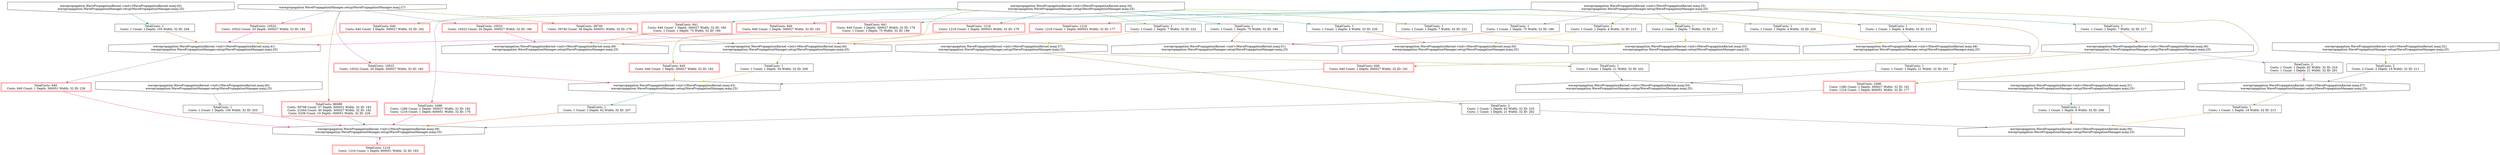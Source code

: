 digraph fifoReportGraph {
	NodeWavePropagationKernel48WavePropagationManager25WavePropagationManagerMAX5C19WavePropagationManagerMAX5C23 [shape=house, label="wavepropagation.WavePropagationKernel.<init>(WavePropagationKernel.maxj:48)\nwavepropagation.WavePropagationManager.setup(WavePropagationManager.maxj:25)\n"];
	NodeWavePropagationKernel36WavePropagationManager25WavePropagationManagerMAX5C19WavePropagationManagerMAX5C23 [shape=hexagon, orientation=90, label="wavepropagation.WavePropagationKernel.<init>(WavePropagationKernel.maxj:36)\nwavepropagation.WavePropagationManager.setup(WavePropagationManager.maxj:25)\n"];
	NodeWavePropagationKernel41WavePropagationManager25WavePropagationManagerMAX5C19WavePropagationManagerMAX5C23 [shape=hexagon, orientation=90, label="wavepropagation.WavePropagationKernel.<init>(WavePropagationKernel.maxj:41)\nwavepropagation.WavePropagationManager.setup(WavePropagationManager.maxj:25)\n"];
	NodeWavePropagationKernel34WavePropagationManager25WavePropagationManagerMAX5C19WavePropagationManagerMAX5C23 [shape=invhouse, label="wavepropagation.WavePropagationKernel.<init>(WavePropagationKernel.maxj:34)\nwavepropagation.WavePropagationManager.setup(WavePropagationManager.maxj:25)\n"];
	NodeWavePropagationKernel31WavePropagationManager25WavePropagationManagerMAX5C19WavePropagationManagerMAX5C23 [shape=invhouse, label="wavepropagation.WavePropagationKernel.<init>(WavePropagationKernel.maxj:31)\nwavepropagation.WavePropagationManager.setup(WavePropagationManager.maxj:25)\n"];
	NodeWavePropagationManager27WavePropagationManagerMAX5C19WavePropagationManagerMAX5C23 [shape=invhouse, label="wavepropagation.WavePropagationManager.setup(WavePropagationManager.maxj:27)\n"];
	NodeWavePropagationKernel57WavePropagationManager25WavePropagationManagerMAX5C19WavePropagationManagerMAX5C23 [shape=hexagon, orientation=90, label="wavepropagation.WavePropagationKernel.<init>(WavePropagationKernel.maxj:57)\nwavepropagation.WavePropagationManager.setup(WavePropagationManager.maxj:25)\n"];
	NodeWavePropagationKernel43WavePropagationManager25WavePropagationManagerMAX5C19WavePropagationManagerMAX5C23 [shape=hexagon, orientation=90, label="wavepropagation.WavePropagationKernel.<init>(WavePropagationKernel.maxj:43)\nwavepropagation.WavePropagationManager.setup(WavePropagationManager.maxj:25)\n"];
	NodeWavePropagationKernel51WavePropagationManager25WavePropagationManagerMAX5C19WavePropagationManagerMAX5C23 [shape=house, label="wavepropagation.WavePropagationKernel.<init>(WavePropagationKernel.maxj:51)\nwavepropagation.WavePropagationManager.setup(WavePropagationManager.maxj:25)\n"];
	NodeWavePropagationKernel53WavePropagationManager25WavePropagationManagerMAX5C19WavePropagationManagerMAX5C23 [shape=house, label="wavepropagation.WavePropagationKernel.<init>(WavePropagationKernel.maxj:53)\nwavepropagation.WavePropagationManager.setup(WavePropagationManager.maxj:25)\n"];
	NodeWavePropagationKernel42WavePropagationManager25WavePropagationManagerMAX5C19WavePropagationManagerMAX5C23 [shape=invhouse, label="wavepropagation.WavePropagationKernel.<init>(WavePropagationKernel.maxj:42)\nwavepropagation.WavePropagationManager.setup(WavePropagationManager.maxj:25)\n"];
	NodeWavePropagationKernel49WavePropagationManager25WavePropagationManagerMAX5C19WavePropagationManagerMAX5C23 [shape=house, label="wavepropagation.WavePropagationKernel.<init>(WavePropagationKernel.maxj:49)\nwavepropagation.WavePropagationManager.setup(WavePropagationManager.maxj:25)\n"];
	NodeWavePropagationKernel35WavePropagationManager25WavePropagationManagerMAX5C19WavePropagationManagerMAX5C23 [shape=invhouse, label="wavepropagation.WavePropagationKernel.<init>(WavePropagationKernel.maxj:35)\nwavepropagation.WavePropagationManager.setup(WavePropagationManager.maxj:25)\n"];
	NodeWavePropagationKernel37WavePropagationManager25WavePropagationManagerMAX5C19WavePropagationManagerMAX5C23 [shape=hexagon, orientation=90, label="wavepropagation.WavePropagationKernel.<init>(WavePropagationKernel.maxj:37)\nwavepropagation.WavePropagationManager.setup(WavePropagationManager.maxj:25)\n"];
	NodeWavePropagationKernel39WavePropagationManager25WavePropagationManagerMAX5C19WavePropagationManagerMAX5C23 [shape=hexagon, orientation=90, label="wavepropagation.WavePropagationKernel.<init>(WavePropagationKernel.maxj:39)\nwavepropagation.WavePropagationManager.setup(WavePropagationManager.maxj:25)\n"];
	NodeWavePropagationKernel50WavePropagationManager25WavePropagationManagerMAX5C19WavePropagationManagerMAX5C23 [shape=house, label="wavepropagation.WavePropagationKernel.<init>(WavePropagationKernel.maxj:50)\nwavepropagation.WavePropagationManager.setup(WavePropagationManager.maxj:25)\n"];
	NodeWavePropagationKernel32WavePropagationManager25WavePropagationManagerMAX5C19WavePropagationManagerMAX5C23 [shape=invhouse, label="wavepropagation.WavePropagationKernel.<init>(WavePropagationKernel.maxj:32)\nwavepropagation.WavePropagationManager.setup(WavePropagationManager.maxj:25)\n"];
	NodeWavePropagationKernel44WavePropagationManager25WavePropagationManagerMAX5C19WavePropagationManagerMAX5C23 [shape=hexagon, orientation=90, label="wavepropagation.WavePropagationKernel.<init>(WavePropagationKernel.maxj:44)\nwavepropagation.WavePropagationManager.setup(WavePropagationManager.maxj:25)\n"];
	NodeWavePropagationKernel40WavePropagationManager25WavePropagationManagerMAX5C19WavePropagationManagerMAX5C23 [shape=invhouse, label="wavepropagation.WavePropagationKernel.<init>(WavePropagationKernel.maxj:40)\nwavepropagation.WavePropagationManager.setup(WavePropagationManager.maxj:25)\n"];
	NodeWavePropagationKernel56WavePropagationManager25WavePropagationManagerMAX5C19WavePropagationManagerMAX5C23 [shape=house, label="wavepropagation.WavePropagationKernel.<init>(WavePropagationKernel.maxj:56)\nwavepropagation.WavePropagationManager.setup(WavePropagationManager.maxj:25)\n"];
	NodeWavePropagationKernel54WavePropagationManager25WavePropagationManagerMAX5C19WavePropagationManagerMAX5C23 [shape=house, label="wavepropagation.WavePropagationKernel.<init>(WavePropagationKernel.maxj:54)\nwavepropagation.WavePropagationManager.setup(WavePropagationManager.maxj:25)\n"];
	NodeWavePropagationKernel34WavePropagationManager25WavePropagationManagerMAX5C19WavePropagationManagerMAX5C23NodeWavePropagationKernel44WavePropagationManager25WavePropagationManagerMAX5C19WavePropagationManagerMAX5C23FIFO [shape=box, color=red, peripheries=2, label="TotalCosts: 1216 \n    Costs: 1216 Count: 1 Depth: 600051 Width: 32 ID: 179    \n"];
	NodeWavePropagationKernel35WavePropagationManager25WavePropagationManagerMAX5C19WavePropagationManagerMAX5C23NodeWavePropagationKernel51WavePropagationManager25WavePropagationManagerMAX5C19WavePropagationManagerMAX5C23FIFO [shape=box, label="TotalCosts: 1 \n    Costs: 1 Count: 1 Depth: 75 Width: 32 ID: 189    \n"];
	NodeWavePropagationKernel34WavePropagationManager25WavePropagationManagerMAX5C19WavePropagationManagerMAX5C23NodeWavePropagationKernel37WavePropagationManager25WavePropagationManagerMAX5C19WavePropagationManagerMAX5C23FIFO [shape=box, label="TotalCosts: 1 \n    Costs: 1 Count: 1 Depth: 7 Width: 32 ID: 222    \n"];
	NodeWavePropagationKernel32WavePropagationManager25WavePropagationManagerMAX5C19WavePropagationManagerMAX5C23NodeWavePropagationKernel57WavePropagationManager25WavePropagationManagerMAX5C19WavePropagationManagerMAX5C23FIFO [shape=box, label="TotalCosts: 2 \n    Costs: 2 Count: 2 Depth: 19 Width: 32 ID: 211    \n"];
	NodeWavePropagationKernel43WavePropagationManager25WavePropagationManagerMAX5C19WavePropagationManagerMAX5C23NodeWavePropagationKernel39WavePropagationManager25WavePropagationManagerMAX5C19WavePropagationManagerMAX5C23FIFO [shape=box, label="TotalCosts: 1 \n    Costs: 1 Count: 1 Depth: 62 Width: 32 ID: 207    \n"];
	NodeWavePropagationKernel39WavePropagationManager25WavePropagationManagerMAX5C19WavePropagationManagerMAX5C23NodeWavePropagationKernel39WavePropagationManager25WavePropagationManagerMAX5C19WavePropagationManagerMAX5C23FIFO [shape=box, color=red, peripheries=2, label="TotalCosts: 1216 \n    Costs: 1216 Count: 1 Depth: 600051 Width: 32 ID: 183    \n"];
	NodeWavePropagationKernel34WavePropagationManager25WavePropagationManagerMAX5C19WavePropagationManagerMAX5C23NodeWavePropagationKernel41WavePropagationManager25WavePropagationManagerMAX5C19WavePropagationManagerMAX5C23FIFO [shape=box, color=red, peripheries=2, label="TotalCosts: 640 \n    Costs: 640 Count: 1 Depth: 300027 Width: 32 ID: 182    \n"];
	NodeWavePropagationManager27WavePropagationManagerMAX5C19WavePropagationManagerMAX5C23NodeWavePropagationKernel44WavePropagationManager25WavePropagationManagerMAX5C19WavePropagationManagerMAX5C23FIFO [shape=box, color=red, peripheries=2, label="TotalCosts: 39740 \n    Costs: 39740 Count: 38 Depth: 600051 Width: 32 ID: 179    \n"];
	NodeWavePropagationKernel34WavePropagationManager25WavePropagationManagerMAX5C19WavePropagationManagerMAX5C23NodeWavePropagationKernel51WavePropagationManager25WavePropagationManagerMAX5C19WavePropagationManagerMAX5C23FIFO [shape=box, label="TotalCosts: 1 \n    Costs: 1 Count: 1 Depth: 75 Width: 32 ID: 190    \n"];
	NodeWavePropagationKernel35WavePropagationManager25WavePropagationManagerMAX5C19WavePropagationManagerMAX5C23NodeWavePropagationKernel41WavePropagationManager25WavePropagationManagerMAX5C19WavePropagationManagerMAX5C23FIFO [shape=box, color=red, peripheries=2, label="TotalCosts: 640 \n    Costs: 640 Count: 1 Depth: 300027 Width: 32 ID: 181    \n"];
	NodeWavePropagationKernel44WavePropagationManager25WavePropagationManagerMAX5C19WavePropagationManagerMAX5C23NodeWavePropagationKernel43WavePropagationManager25WavePropagationManagerMAX5C19WavePropagationManagerMAX5C23FIFO [shape=box, label="TotalCosts: 1 \n    Costs: 1 Count: 1 Depth: 54 Width: 32 ID: 206    \n"];
	NodeWavePropagationKernel37WavePropagationManager25WavePropagationManagerMAX5C19WavePropagationManagerMAX5C23NodeWavePropagationKernel56WavePropagationManager25WavePropagationManagerMAX5C19WavePropagationManagerMAX5C23FIFO [shape=box, label="TotalCosts: 2 \n    Costs: 1 Count: 1 Depth: 62 Width: 32 ID: 225    \n    Costs: 1 Count: 1 Depth: 21 Width: 32 ID: 202    \n"];
	NodeWavePropagationKernel31WavePropagationManager25WavePropagationManagerMAX5C19WavePropagationManagerMAX5C23NodeWavePropagationKernel56WavePropagationManager25WavePropagationManagerMAX5C19WavePropagationManagerMAX5C23FIFO [shape=box, label="TotalCosts: 1 \n    Costs: 1 Count: 1 Depth: 8 Width: 32 ID: 208    \n"];
	NodeWavePropagationManager27WavePropagationManagerMAX5C19WavePropagationManagerMAX5C23NodeWavePropagationKernel41WavePropagationManager25WavePropagationManagerMAX5C19WavePropagationManagerMAX5C23FIFO [shape=box, color=red, peripheries=2, label="TotalCosts: 10522 \n    Costs: 10522 Count: 20 Depth: 300027 Width: 32 ID: 182    \n"];
	NodeWavePropagationKernel57WavePropagationManager25WavePropagationManagerMAX5C19WavePropagationManagerMAX5C23NodeWavePropagationKernel56WavePropagationManager25WavePropagationManagerMAX5C19WavePropagationManagerMAX5C23FIFO [shape=box, label="TotalCosts: 1 \n    Costs: 1 Count: 1 Depth: 19 Width: 32 ID: 213    \n"];
	NodeWavePropagationManager27WavePropagationManagerMAX5C19WavePropagationManagerMAX5C23NodeWavePropagationKernel39WavePropagationManager25WavePropagationManagerMAX5C19WavePropagationManagerMAX5C23FIFO [shape=box, color=red, peripheries=2, label="TotalCosts: 86088 \n    Costs: 59708 Count: 57 Depth: 600051 Width: 32 ID: 183    \n    Costs: 21044 Count: 40 Depth: 300027 Width: 32 ID: 182    \n    Costs: 5336 Count: 10 Depth: 300051 Width: 32 ID: 226    \n"];
	NodeWavePropagationKernel35WavePropagationManager25WavePropagationManagerMAX5C19WavePropagationManagerMAX5C23NodeWavePropagationKernel36WavePropagationManager25WavePropagationManagerMAX5C19WavePropagationManagerMAX5C23FIFO [shape=box, label="TotalCosts: 1 \n    Costs: 1 Count: 1 Depth: 7 Width: 32 ID: 217    \n"];
	NodeWavePropagationManager27WavePropagationManagerMAX5C19WavePropagationManagerMAX5C23NodeWavePropagationKernel49WavePropagationManager25WavePropagationManagerMAX5C19WavePropagationManagerMAX5C23FIFO [shape=box, color=red, peripheries=2, label="TotalCosts: 10522 \n    Costs: 10522 Count: 20 Depth: 300027 Width: 32 ID: 180    \n"];
	NodeWavePropagationKernel35WavePropagationManager25WavePropagationManagerMAX5C19WavePropagationManagerMAX5C23NodeWavePropagationKernel53WavePropagationManager25WavePropagationManagerMAX5C19WavePropagationManagerMAX5C23FIFO [shape=box, label="TotalCosts: 1 \n    Costs: 1 Count: 1 Depth: 7 Width: 32 ID: 217    \n"];
	NodeWavePropagationKernel35WavePropagationManager25WavePropagationManagerMAX5C19WavePropagationManagerMAX5C23NodeWavePropagationKernel39WavePropagationManager25WavePropagationManagerMAX5C19WavePropagationManagerMAX5C23FIFO [shape=box, color=red, peripheries=2, label="TotalCosts: 2496 \n    Costs: 1280 Count: 2 Depth: 300027 Width: 32 ID: 181    \n    Costs: 1216 Count: 1 Depth: 600051 Width: 32 ID: 177    \n"];
	NodeWavePropagationKernel34WavePropagationManager25WavePropagationManagerMAX5C19WavePropagationManagerMAX5C23NodeWavePropagationKernel49WavePropagationManager25WavePropagationManagerMAX5C19WavePropagationManagerMAX5C23FIFO [shape=box, color=red, peripheries=2, label="TotalCosts: 641 \n    Costs: 640 Count: 1 Depth: 300027 Width: 32 ID: 180    \n    Costs: 1 Count: 1 Depth: 75 Width: 32 ID: 190    \n"];
	NodeWavePropagationKernel34WavePropagationManager25WavePropagationManagerMAX5C19WavePropagationManagerMAX5C23NodeWavePropagationKernel39WavePropagationManager25WavePropagationManagerMAX5C19WavePropagationManagerMAX5C23FIFO [shape=box, color=red, peripheries=2, label="TotalCosts: 2496 \n    Costs: 1280 Count: 2 Depth: 300027 Width: 32 ID: 182    \n    Costs: 1216 Count: 1 Depth: 600051 Width: 32 ID: 179    \n"];
	NodeWavePropagationKernel34WavePropagationManager25WavePropagationManagerMAX5C19WavePropagationManagerMAX5C23NodeWavePropagationKernel53WavePropagationManager25WavePropagationManagerMAX5C19WavePropagationManagerMAX5C23FIFO [shape=box, label="TotalCosts: 1 \n    Costs: 1 Count: 1 Depth: 7 Width: 32 ID: 222    \n"];
	NodeWavePropagationKernel35WavePropagationManager25WavePropagationManagerMAX5C19WavePropagationManagerMAX5C23NodeWavePropagationKernel43WavePropagationManager25WavePropagationManagerMAX5C19WavePropagationManagerMAX5C23FIFO [shape=box, color=red, peripheries=2, label="TotalCosts: 640 \n    Costs: 640 Count: 1 Depth: 300027 Width: 32 ID: 181    \n"];
	NodeWavePropagationKernel35WavePropagationManager25WavePropagationManagerMAX5C19WavePropagationManagerMAX5C23NodeWavePropagationKernel49WavePropagationManager25WavePropagationManagerMAX5C19WavePropagationManagerMAX5C23FIFO [shape=box, color=red, peripheries=2, label="TotalCosts: 641 \n    Costs: 640 Count: 1 Depth: 300027 Width: 32 ID: 178    \n    Costs: 1 Count: 1 Depth: 75 Width: 32 ID: 189    \n"];
	NodeWavePropagationKernel36WavePropagationManager25WavePropagationManagerMAX5C19WavePropagationManagerMAX5C23NodeWavePropagationKernel57WavePropagationManager25WavePropagationManagerMAX5C19WavePropagationManagerMAX5C23FIFO [shape=box, label="TotalCosts: 2 \n    Costs: 1 Count: 1 Depth: 82 Width: 32 ID: 224    \n    Costs: 1 Count: 1 Depth: 21 Width: 32 ID: 201    \n"];
	NodeWavePropagationKernel34WavePropagationManager25WavePropagationManagerMAX5C19WavePropagationManagerMAX5C23NodeWavePropagationKernel43WavePropagationManager25WavePropagationManagerMAX5C19WavePropagationManagerMAX5C23FIFO [shape=box, color=red, peripheries=2, label="TotalCosts: 640 \n    Costs: 640 Count: 1 Depth: 300027 Width: 32 ID: 182    \n"];
	NodeWavePropagationKernel36WavePropagationManager25WavePropagationManagerMAX5C19WavePropagationManagerMAX5C23NodeWavePropagationKernel54WavePropagationManager25WavePropagationManagerMAX5C19WavePropagationManagerMAX5C23FIFO [shape=box, label="TotalCosts: 1 \n    Costs: 1 Count: 1 Depth: 21 Width: 32 ID: 201    \n"];
	NodeWavePropagationKernel34WavePropagationManager25WavePropagationManagerMAX5C19WavePropagationManagerMAX5C23NodeWavePropagationKernel50WavePropagationManager25WavePropagationManagerMAX5C19WavePropagationManagerMAX5C23FIFO [shape=box, label="TotalCosts: 1 \n    Costs: 1 Count: 1 Depth: 4 Width: 32 ID: 220    \n"];
	NodeWavePropagationManager27WavePropagationManagerMAX5C19WavePropagationManagerMAX5C23NodeWavePropagationKernel43WavePropagationManager25WavePropagationManagerMAX5C19WavePropagationManagerMAX5C23FIFO [shape=box, color=red, peripheries=2, label="TotalCosts: 10522 \n    Costs: 10522 Count: 20 Depth: 300027 Width: 32 ID: 182    \n"];
	NodeWavePropagationKernel35WavePropagationManager25WavePropagationManagerMAX5C19WavePropagationManagerMAX5C23NodeWavePropagationKernel50WavePropagationManager25WavePropagationManagerMAX5C19WavePropagationManagerMAX5C23FIFO [shape=box, label="TotalCosts: 1 \n    Costs: 1 Count: 1 Depth: 4 Width: 32 ID: 215    \n"];
	NodeWavePropagationKernel37WavePropagationManager25WavePropagationManagerMAX5C19WavePropagationManagerMAX5C23NodeWavePropagationKernel54WavePropagationManager25WavePropagationManagerMAX5C19WavePropagationManagerMAX5C23FIFO [shape=box, label="TotalCosts: 1 \n    Costs: 1 Count: 1 Depth: 21 Width: 32 ID: 202    \n"];
	NodeWavePropagationKernel42WavePropagationManager25WavePropagationManagerMAX5C19WavePropagationManagerMAX5C23NodeWavePropagationKernel41WavePropagationManager25WavePropagationManagerMAX5C19WavePropagationManagerMAX5C23FIFO [shape=box, label="TotalCosts: 1 \n    Costs: 1 Count: 1 Depth: 105 Width: 32 ID: 204    \n"];
	NodeWavePropagationKernel40WavePropagationManager25WavePropagationManagerMAX5C19WavePropagationManagerMAX5C23NodeWavePropagationKernel39WavePropagationManager25WavePropagationManagerMAX5C19WavePropagationManagerMAX5C23FIFO [shape=box, label="TotalCosts: 1 \n    Costs: 1 Count: 1 Depth: 156 Width: 32 ID: 203    \n"];
	NodeWavePropagationKernel34WavePropagationManager25WavePropagationManagerMAX5C19WavePropagationManagerMAX5C23NodeWavePropagationKernel48WavePropagationManager25WavePropagationManagerMAX5C19WavePropagationManagerMAX5C23FIFO [shape=box, label="TotalCosts: 1 \n    Costs: 1 Count: 1 Depth: 4 Width: 32 ID: 220    \n"];
	NodeWavePropagationKernel35WavePropagationManager25WavePropagationManagerMAX5C19WavePropagationManagerMAX5C23NodeWavePropagationKernel48WavePropagationManager25WavePropagationManagerMAX5C19WavePropagationManagerMAX5C23FIFO [shape=box, label="TotalCosts: 1 \n    Costs: 1 Count: 1 Depth: 4 Width: 32 ID: 215    \n"];
	NodeWavePropagationKernel35WavePropagationManager25WavePropagationManagerMAX5C19WavePropagationManagerMAX5C23NodeWavePropagationKernel44WavePropagationManager25WavePropagationManagerMAX5C19WavePropagationManagerMAX5C23FIFO [shape=box, color=red, peripheries=2, label="TotalCosts: 1216 \n    Costs: 1216 Count: 1 Depth: 600051 Width: 32 ID: 177    \n"];
	NodeWavePropagationKernel41WavePropagationManager25WavePropagationManagerMAX5C19WavePropagationManagerMAX5C23NodeWavePropagationKernel39WavePropagationManager25WavePropagationManagerMAX5C19WavePropagationManagerMAX5C23FIFO [shape=box, color=red, peripheries=2, label="TotalCosts: 640 \n    Costs: 640 Count: 1 Depth: 300051 Width: 32 ID: 226    \n"];
	NodeWavePropagationKernel34WavePropagationManager25WavePropagationManagerMAX5C19WavePropagationManagerMAX5C23 -> NodeWavePropagationKernel34WavePropagationManager25WavePropagationManagerMAX5C19WavePropagationManagerMAX5C23NodeWavePropagationKernel44WavePropagationManager25WavePropagationManagerMAX5C19WavePropagationManagerMAX5C23FIFO[color="/dark28/1"]
	NodeWavePropagationKernel34WavePropagationManager25WavePropagationManagerMAX5C19WavePropagationManagerMAX5C23NodeWavePropagationKernel44WavePropagationManager25WavePropagationManagerMAX5C19WavePropagationManagerMAX5C23FIFO -> NodeWavePropagationKernel44WavePropagationManager25WavePropagationManagerMAX5C19WavePropagationManagerMAX5C23[color="/dark28/2"]
	NodeWavePropagationKernel35WavePropagationManager25WavePropagationManagerMAX5C19WavePropagationManagerMAX5C23 -> NodeWavePropagationKernel35WavePropagationManager25WavePropagationManagerMAX5C19WavePropagationManagerMAX5C23NodeWavePropagationKernel51WavePropagationManager25WavePropagationManagerMAX5C19WavePropagationManagerMAX5C23FIFO[color="/dark28/3"]
	NodeWavePropagationKernel35WavePropagationManager25WavePropagationManagerMAX5C19WavePropagationManagerMAX5C23NodeWavePropagationKernel51WavePropagationManager25WavePropagationManagerMAX5C19WavePropagationManagerMAX5C23FIFO -> NodeWavePropagationKernel51WavePropagationManager25WavePropagationManagerMAX5C19WavePropagationManagerMAX5C23[color="/dark28/4"]
	NodeWavePropagationKernel34WavePropagationManager25WavePropagationManagerMAX5C19WavePropagationManagerMAX5C23 -> NodeWavePropagationKernel34WavePropagationManager25WavePropagationManagerMAX5C19WavePropagationManagerMAX5C23NodeWavePropagationKernel37WavePropagationManager25WavePropagationManagerMAX5C19WavePropagationManagerMAX5C23FIFO[color="/dark28/5"]
	NodeWavePropagationKernel34WavePropagationManager25WavePropagationManagerMAX5C19WavePropagationManagerMAX5C23NodeWavePropagationKernel37WavePropagationManager25WavePropagationManagerMAX5C19WavePropagationManagerMAX5C23FIFO -> NodeWavePropagationKernel37WavePropagationManager25WavePropagationManagerMAX5C19WavePropagationManagerMAX5C23[color="/dark28/6"]
	NodeWavePropagationKernel32WavePropagationManager25WavePropagationManagerMAX5C19WavePropagationManagerMAX5C23 -> NodeWavePropagationKernel32WavePropagationManager25WavePropagationManagerMAX5C19WavePropagationManagerMAX5C23NodeWavePropagationKernel57WavePropagationManager25WavePropagationManagerMAX5C19WavePropagationManagerMAX5C23FIFO[color="/dark28/7"]
	NodeWavePropagationKernel32WavePropagationManager25WavePropagationManagerMAX5C19WavePropagationManagerMAX5C23NodeWavePropagationKernel57WavePropagationManager25WavePropagationManagerMAX5C19WavePropagationManagerMAX5C23FIFO -> NodeWavePropagationKernel57WavePropagationManager25WavePropagationManagerMAX5C19WavePropagationManagerMAX5C23[color="/dark28/8"]
	NodeWavePropagationKernel43WavePropagationManager25WavePropagationManagerMAX5C19WavePropagationManagerMAX5C23 -> NodeWavePropagationKernel43WavePropagationManager25WavePropagationManagerMAX5C19WavePropagationManagerMAX5C23NodeWavePropagationKernel39WavePropagationManager25WavePropagationManagerMAX5C19WavePropagationManagerMAX5C23FIFO[color="/dark28/1"]
	NodeWavePropagationKernel43WavePropagationManager25WavePropagationManagerMAX5C19WavePropagationManagerMAX5C23NodeWavePropagationKernel39WavePropagationManager25WavePropagationManagerMAX5C19WavePropagationManagerMAX5C23FIFO -> NodeWavePropagationKernel39WavePropagationManager25WavePropagationManagerMAX5C19WavePropagationManagerMAX5C23[color="/dark28/2"]
	NodeWavePropagationKernel39WavePropagationManager25WavePropagationManagerMAX5C19WavePropagationManagerMAX5C23 -> NodeWavePropagationKernel39WavePropagationManager25WavePropagationManagerMAX5C19WavePropagationManagerMAX5C23NodeWavePropagationKernel39WavePropagationManager25WavePropagationManagerMAX5C19WavePropagationManagerMAX5C23FIFO[color="/dark28/3"]
	NodeWavePropagationKernel39WavePropagationManager25WavePropagationManagerMAX5C19WavePropagationManagerMAX5C23NodeWavePropagationKernel39WavePropagationManager25WavePropagationManagerMAX5C19WavePropagationManagerMAX5C23FIFO -> NodeWavePropagationKernel39WavePropagationManager25WavePropagationManagerMAX5C19WavePropagationManagerMAX5C23[color="/dark28/4"]
	NodeWavePropagationKernel34WavePropagationManager25WavePropagationManagerMAX5C19WavePropagationManagerMAX5C23 -> NodeWavePropagationKernel34WavePropagationManager25WavePropagationManagerMAX5C19WavePropagationManagerMAX5C23NodeWavePropagationKernel41WavePropagationManager25WavePropagationManagerMAX5C19WavePropagationManagerMAX5C23FIFO[color="/dark28/5"]
	NodeWavePropagationKernel34WavePropagationManager25WavePropagationManagerMAX5C19WavePropagationManagerMAX5C23NodeWavePropagationKernel41WavePropagationManager25WavePropagationManagerMAX5C19WavePropagationManagerMAX5C23FIFO -> NodeWavePropagationKernel41WavePropagationManager25WavePropagationManagerMAX5C19WavePropagationManagerMAX5C23[color="/dark28/6"]
	NodeWavePropagationManager27WavePropagationManagerMAX5C19WavePropagationManagerMAX5C23 -> NodeWavePropagationManager27WavePropagationManagerMAX5C19WavePropagationManagerMAX5C23NodeWavePropagationKernel44WavePropagationManager25WavePropagationManagerMAX5C19WavePropagationManagerMAX5C23FIFO[color="/dark28/7"]
	NodeWavePropagationManager27WavePropagationManagerMAX5C19WavePropagationManagerMAX5C23NodeWavePropagationKernel44WavePropagationManager25WavePropagationManagerMAX5C19WavePropagationManagerMAX5C23FIFO -> NodeWavePropagationKernel44WavePropagationManager25WavePropagationManagerMAX5C19WavePropagationManagerMAX5C23[color="/dark28/8"]
	NodeWavePropagationKernel34WavePropagationManager25WavePropagationManagerMAX5C19WavePropagationManagerMAX5C23 -> NodeWavePropagationKernel34WavePropagationManager25WavePropagationManagerMAX5C19WavePropagationManagerMAX5C23NodeWavePropagationKernel51WavePropagationManager25WavePropagationManagerMAX5C19WavePropagationManagerMAX5C23FIFO[color="/dark28/1"]
	NodeWavePropagationKernel34WavePropagationManager25WavePropagationManagerMAX5C19WavePropagationManagerMAX5C23NodeWavePropagationKernel51WavePropagationManager25WavePropagationManagerMAX5C19WavePropagationManagerMAX5C23FIFO -> NodeWavePropagationKernel51WavePropagationManager25WavePropagationManagerMAX5C19WavePropagationManagerMAX5C23[color="/dark28/2"]
	NodeWavePropagationKernel35WavePropagationManager25WavePropagationManagerMAX5C19WavePropagationManagerMAX5C23 -> NodeWavePropagationKernel35WavePropagationManager25WavePropagationManagerMAX5C19WavePropagationManagerMAX5C23NodeWavePropagationKernel41WavePropagationManager25WavePropagationManagerMAX5C19WavePropagationManagerMAX5C23FIFO[color="/dark28/3"]
	NodeWavePropagationKernel35WavePropagationManager25WavePropagationManagerMAX5C19WavePropagationManagerMAX5C23NodeWavePropagationKernel41WavePropagationManager25WavePropagationManagerMAX5C19WavePropagationManagerMAX5C23FIFO -> NodeWavePropagationKernel41WavePropagationManager25WavePropagationManagerMAX5C19WavePropagationManagerMAX5C23[color="/dark28/4"]
	NodeWavePropagationKernel44WavePropagationManager25WavePropagationManagerMAX5C19WavePropagationManagerMAX5C23 -> NodeWavePropagationKernel44WavePropagationManager25WavePropagationManagerMAX5C19WavePropagationManagerMAX5C23NodeWavePropagationKernel43WavePropagationManager25WavePropagationManagerMAX5C19WavePropagationManagerMAX5C23FIFO[color="/dark28/5"]
	NodeWavePropagationKernel44WavePropagationManager25WavePropagationManagerMAX5C19WavePropagationManagerMAX5C23NodeWavePropagationKernel43WavePropagationManager25WavePropagationManagerMAX5C19WavePropagationManagerMAX5C23FIFO -> NodeWavePropagationKernel43WavePropagationManager25WavePropagationManagerMAX5C19WavePropagationManagerMAX5C23[color="/dark28/6"]
	NodeWavePropagationKernel37WavePropagationManager25WavePropagationManagerMAX5C19WavePropagationManagerMAX5C23 -> NodeWavePropagationKernel37WavePropagationManager25WavePropagationManagerMAX5C19WavePropagationManagerMAX5C23NodeWavePropagationKernel56WavePropagationManager25WavePropagationManagerMAX5C19WavePropagationManagerMAX5C23FIFO[color="/dark28/7"]
	NodeWavePropagationKernel37WavePropagationManager25WavePropagationManagerMAX5C19WavePropagationManagerMAX5C23NodeWavePropagationKernel56WavePropagationManager25WavePropagationManagerMAX5C19WavePropagationManagerMAX5C23FIFO -> NodeWavePropagationKernel56WavePropagationManager25WavePropagationManagerMAX5C19WavePropagationManagerMAX5C23[color="/dark28/8"]
	NodeWavePropagationKernel31WavePropagationManager25WavePropagationManagerMAX5C19WavePropagationManagerMAX5C23 -> NodeWavePropagationKernel31WavePropagationManager25WavePropagationManagerMAX5C19WavePropagationManagerMAX5C23NodeWavePropagationKernel56WavePropagationManager25WavePropagationManagerMAX5C19WavePropagationManagerMAX5C23FIFO[color="/dark28/1"]
	NodeWavePropagationKernel31WavePropagationManager25WavePropagationManagerMAX5C19WavePropagationManagerMAX5C23NodeWavePropagationKernel56WavePropagationManager25WavePropagationManagerMAX5C19WavePropagationManagerMAX5C23FIFO -> NodeWavePropagationKernel56WavePropagationManager25WavePropagationManagerMAX5C19WavePropagationManagerMAX5C23[color="/dark28/2"]
	NodeWavePropagationManager27WavePropagationManagerMAX5C19WavePropagationManagerMAX5C23 -> NodeWavePropagationManager27WavePropagationManagerMAX5C19WavePropagationManagerMAX5C23NodeWavePropagationKernel41WavePropagationManager25WavePropagationManagerMAX5C19WavePropagationManagerMAX5C23FIFO[color="/dark28/3"]
	NodeWavePropagationManager27WavePropagationManagerMAX5C19WavePropagationManagerMAX5C23NodeWavePropagationKernel41WavePropagationManager25WavePropagationManagerMAX5C19WavePropagationManagerMAX5C23FIFO -> NodeWavePropagationKernel41WavePropagationManager25WavePropagationManagerMAX5C19WavePropagationManagerMAX5C23[color="/dark28/4"]
	NodeWavePropagationKernel57WavePropagationManager25WavePropagationManagerMAX5C19WavePropagationManagerMAX5C23 -> NodeWavePropagationKernel57WavePropagationManager25WavePropagationManagerMAX5C19WavePropagationManagerMAX5C23NodeWavePropagationKernel56WavePropagationManager25WavePropagationManagerMAX5C19WavePropagationManagerMAX5C23FIFO[color="/dark28/5"]
	NodeWavePropagationKernel57WavePropagationManager25WavePropagationManagerMAX5C19WavePropagationManagerMAX5C23NodeWavePropagationKernel56WavePropagationManager25WavePropagationManagerMAX5C19WavePropagationManagerMAX5C23FIFO -> NodeWavePropagationKernel56WavePropagationManager25WavePropagationManagerMAX5C19WavePropagationManagerMAX5C23[color="/dark28/6"]
	NodeWavePropagationManager27WavePropagationManagerMAX5C19WavePropagationManagerMAX5C23 -> NodeWavePropagationManager27WavePropagationManagerMAX5C19WavePropagationManagerMAX5C23NodeWavePropagationKernel39WavePropagationManager25WavePropagationManagerMAX5C19WavePropagationManagerMAX5C23FIFO[color="/dark28/7"]
	NodeWavePropagationManager27WavePropagationManagerMAX5C19WavePropagationManagerMAX5C23NodeWavePropagationKernel39WavePropagationManager25WavePropagationManagerMAX5C19WavePropagationManagerMAX5C23FIFO -> NodeWavePropagationKernel39WavePropagationManager25WavePropagationManagerMAX5C19WavePropagationManagerMAX5C23[color="/dark28/8"]
	NodeWavePropagationKernel35WavePropagationManager25WavePropagationManagerMAX5C19WavePropagationManagerMAX5C23 -> NodeWavePropagationKernel35WavePropagationManager25WavePropagationManagerMAX5C19WavePropagationManagerMAX5C23NodeWavePropagationKernel36WavePropagationManager25WavePropagationManagerMAX5C19WavePropagationManagerMAX5C23FIFO[color="/dark28/1"]
	NodeWavePropagationKernel35WavePropagationManager25WavePropagationManagerMAX5C19WavePropagationManagerMAX5C23NodeWavePropagationKernel36WavePropagationManager25WavePropagationManagerMAX5C19WavePropagationManagerMAX5C23FIFO -> NodeWavePropagationKernel36WavePropagationManager25WavePropagationManagerMAX5C19WavePropagationManagerMAX5C23[color="/dark28/2"]
	NodeWavePropagationManager27WavePropagationManagerMAX5C19WavePropagationManagerMAX5C23 -> NodeWavePropagationManager27WavePropagationManagerMAX5C19WavePropagationManagerMAX5C23NodeWavePropagationKernel49WavePropagationManager25WavePropagationManagerMAX5C19WavePropagationManagerMAX5C23FIFO[color="/dark28/3"]
	NodeWavePropagationManager27WavePropagationManagerMAX5C19WavePropagationManagerMAX5C23NodeWavePropagationKernel49WavePropagationManager25WavePropagationManagerMAX5C19WavePropagationManagerMAX5C23FIFO -> NodeWavePropagationKernel49WavePropagationManager25WavePropagationManagerMAX5C19WavePropagationManagerMAX5C23[color="/dark28/4"]
	NodeWavePropagationKernel35WavePropagationManager25WavePropagationManagerMAX5C19WavePropagationManagerMAX5C23 -> NodeWavePropagationKernel35WavePropagationManager25WavePropagationManagerMAX5C19WavePropagationManagerMAX5C23NodeWavePropagationKernel53WavePropagationManager25WavePropagationManagerMAX5C19WavePropagationManagerMAX5C23FIFO[color="/dark28/5"]
	NodeWavePropagationKernel35WavePropagationManager25WavePropagationManagerMAX5C19WavePropagationManagerMAX5C23NodeWavePropagationKernel53WavePropagationManager25WavePropagationManagerMAX5C19WavePropagationManagerMAX5C23FIFO -> NodeWavePropagationKernel53WavePropagationManager25WavePropagationManagerMAX5C19WavePropagationManagerMAX5C23[color="/dark28/6"]
	NodeWavePropagationKernel35WavePropagationManager25WavePropagationManagerMAX5C19WavePropagationManagerMAX5C23 -> NodeWavePropagationKernel35WavePropagationManager25WavePropagationManagerMAX5C19WavePropagationManagerMAX5C23NodeWavePropagationKernel39WavePropagationManager25WavePropagationManagerMAX5C19WavePropagationManagerMAX5C23FIFO[color="/dark28/7"]
	NodeWavePropagationKernel35WavePropagationManager25WavePropagationManagerMAX5C19WavePropagationManagerMAX5C23NodeWavePropagationKernel39WavePropagationManager25WavePropagationManagerMAX5C19WavePropagationManagerMAX5C23FIFO -> NodeWavePropagationKernel39WavePropagationManager25WavePropagationManagerMAX5C19WavePropagationManagerMAX5C23[color="/dark28/8"]
	NodeWavePropagationKernel34WavePropagationManager25WavePropagationManagerMAX5C19WavePropagationManagerMAX5C23 -> NodeWavePropagationKernel34WavePropagationManager25WavePropagationManagerMAX5C19WavePropagationManagerMAX5C23NodeWavePropagationKernel49WavePropagationManager25WavePropagationManagerMAX5C19WavePropagationManagerMAX5C23FIFO[color="/dark28/1"]
	NodeWavePropagationKernel34WavePropagationManager25WavePropagationManagerMAX5C19WavePropagationManagerMAX5C23NodeWavePropagationKernel49WavePropagationManager25WavePropagationManagerMAX5C19WavePropagationManagerMAX5C23FIFO -> NodeWavePropagationKernel49WavePropagationManager25WavePropagationManagerMAX5C19WavePropagationManagerMAX5C23[color="/dark28/2"]
	NodeWavePropagationKernel34WavePropagationManager25WavePropagationManagerMAX5C19WavePropagationManagerMAX5C23 -> NodeWavePropagationKernel34WavePropagationManager25WavePropagationManagerMAX5C19WavePropagationManagerMAX5C23NodeWavePropagationKernel39WavePropagationManager25WavePropagationManagerMAX5C19WavePropagationManagerMAX5C23FIFO[color="/dark28/3"]
	NodeWavePropagationKernel34WavePropagationManager25WavePropagationManagerMAX5C19WavePropagationManagerMAX5C23NodeWavePropagationKernel39WavePropagationManager25WavePropagationManagerMAX5C19WavePropagationManagerMAX5C23FIFO -> NodeWavePropagationKernel39WavePropagationManager25WavePropagationManagerMAX5C19WavePropagationManagerMAX5C23[color="/dark28/4"]
	NodeWavePropagationKernel34WavePropagationManager25WavePropagationManagerMAX5C19WavePropagationManagerMAX5C23 -> NodeWavePropagationKernel34WavePropagationManager25WavePropagationManagerMAX5C19WavePropagationManagerMAX5C23NodeWavePropagationKernel53WavePropagationManager25WavePropagationManagerMAX5C19WavePropagationManagerMAX5C23FIFO[color="/dark28/5"]
	NodeWavePropagationKernel34WavePropagationManager25WavePropagationManagerMAX5C19WavePropagationManagerMAX5C23NodeWavePropagationKernel53WavePropagationManager25WavePropagationManagerMAX5C19WavePropagationManagerMAX5C23FIFO -> NodeWavePropagationKernel53WavePropagationManager25WavePropagationManagerMAX5C19WavePropagationManagerMAX5C23[color="/dark28/6"]
	NodeWavePropagationKernel35WavePropagationManager25WavePropagationManagerMAX5C19WavePropagationManagerMAX5C23 -> NodeWavePropagationKernel35WavePropagationManager25WavePropagationManagerMAX5C19WavePropagationManagerMAX5C23NodeWavePropagationKernel43WavePropagationManager25WavePropagationManagerMAX5C19WavePropagationManagerMAX5C23FIFO[color="/dark28/7"]
	NodeWavePropagationKernel35WavePropagationManager25WavePropagationManagerMAX5C19WavePropagationManagerMAX5C23NodeWavePropagationKernel43WavePropagationManager25WavePropagationManagerMAX5C19WavePropagationManagerMAX5C23FIFO -> NodeWavePropagationKernel43WavePropagationManager25WavePropagationManagerMAX5C19WavePropagationManagerMAX5C23[color="/dark28/8"]
	NodeWavePropagationKernel35WavePropagationManager25WavePropagationManagerMAX5C19WavePropagationManagerMAX5C23 -> NodeWavePropagationKernel35WavePropagationManager25WavePropagationManagerMAX5C19WavePropagationManagerMAX5C23NodeWavePropagationKernel49WavePropagationManager25WavePropagationManagerMAX5C19WavePropagationManagerMAX5C23FIFO[color="/dark28/1"]
	NodeWavePropagationKernel35WavePropagationManager25WavePropagationManagerMAX5C19WavePropagationManagerMAX5C23NodeWavePropagationKernel49WavePropagationManager25WavePropagationManagerMAX5C19WavePropagationManagerMAX5C23FIFO -> NodeWavePropagationKernel49WavePropagationManager25WavePropagationManagerMAX5C19WavePropagationManagerMAX5C23[color="/dark28/2"]
	NodeWavePropagationKernel36WavePropagationManager25WavePropagationManagerMAX5C19WavePropagationManagerMAX5C23 -> NodeWavePropagationKernel36WavePropagationManager25WavePropagationManagerMAX5C19WavePropagationManagerMAX5C23NodeWavePropagationKernel57WavePropagationManager25WavePropagationManagerMAX5C19WavePropagationManagerMAX5C23FIFO[color="/dark28/3"]
	NodeWavePropagationKernel36WavePropagationManager25WavePropagationManagerMAX5C19WavePropagationManagerMAX5C23NodeWavePropagationKernel57WavePropagationManager25WavePropagationManagerMAX5C19WavePropagationManagerMAX5C23FIFO -> NodeWavePropagationKernel57WavePropagationManager25WavePropagationManagerMAX5C19WavePropagationManagerMAX5C23[color="/dark28/4"]
	NodeWavePropagationKernel34WavePropagationManager25WavePropagationManagerMAX5C19WavePropagationManagerMAX5C23 -> NodeWavePropagationKernel34WavePropagationManager25WavePropagationManagerMAX5C19WavePropagationManagerMAX5C23NodeWavePropagationKernel43WavePropagationManager25WavePropagationManagerMAX5C19WavePropagationManagerMAX5C23FIFO[color="/dark28/5"]
	NodeWavePropagationKernel34WavePropagationManager25WavePropagationManagerMAX5C19WavePropagationManagerMAX5C23NodeWavePropagationKernel43WavePropagationManager25WavePropagationManagerMAX5C19WavePropagationManagerMAX5C23FIFO -> NodeWavePropagationKernel43WavePropagationManager25WavePropagationManagerMAX5C19WavePropagationManagerMAX5C23[color="/dark28/6"]
	NodeWavePropagationKernel36WavePropagationManager25WavePropagationManagerMAX5C19WavePropagationManagerMAX5C23 -> NodeWavePropagationKernel36WavePropagationManager25WavePropagationManagerMAX5C19WavePropagationManagerMAX5C23NodeWavePropagationKernel54WavePropagationManager25WavePropagationManagerMAX5C19WavePropagationManagerMAX5C23FIFO[color="/dark28/7"]
	NodeWavePropagationKernel36WavePropagationManager25WavePropagationManagerMAX5C19WavePropagationManagerMAX5C23NodeWavePropagationKernel54WavePropagationManager25WavePropagationManagerMAX5C19WavePropagationManagerMAX5C23FIFO -> NodeWavePropagationKernel54WavePropagationManager25WavePropagationManagerMAX5C19WavePropagationManagerMAX5C23[color="/dark28/8"]
	NodeWavePropagationKernel34WavePropagationManager25WavePropagationManagerMAX5C19WavePropagationManagerMAX5C23 -> NodeWavePropagationKernel34WavePropagationManager25WavePropagationManagerMAX5C19WavePropagationManagerMAX5C23NodeWavePropagationKernel50WavePropagationManager25WavePropagationManagerMAX5C19WavePropagationManagerMAX5C23FIFO[color="/dark28/1"]
	NodeWavePropagationKernel34WavePropagationManager25WavePropagationManagerMAX5C19WavePropagationManagerMAX5C23NodeWavePropagationKernel50WavePropagationManager25WavePropagationManagerMAX5C19WavePropagationManagerMAX5C23FIFO -> NodeWavePropagationKernel50WavePropagationManager25WavePropagationManagerMAX5C19WavePropagationManagerMAX5C23[color="/dark28/2"]
	NodeWavePropagationManager27WavePropagationManagerMAX5C19WavePropagationManagerMAX5C23 -> NodeWavePropagationManager27WavePropagationManagerMAX5C19WavePropagationManagerMAX5C23NodeWavePropagationKernel43WavePropagationManager25WavePropagationManagerMAX5C19WavePropagationManagerMAX5C23FIFO[color="/dark28/3"]
	NodeWavePropagationManager27WavePropagationManagerMAX5C19WavePropagationManagerMAX5C23NodeWavePropagationKernel43WavePropagationManager25WavePropagationManagerMAX5C19WavePropagationManagerMAX5C23FIFO -> NodeWavePropagationKernel43WavePropagationManager25WavePropagationManagerMAX5C19WavePropagationManagerMAX5C23[color="/dark28/4"]
	NodeWavePropagationKernel35WavePropagationManager25WavePropagationManagerMAX5C19WavePropagationManagerMAX5C23 -> NodeWavePropagationKernel35WavePropagationManager25WavePropagationManagerMAX5C19WavePropagationManagerMAX5C23NodeWavePropagationKernel50WavePropagationManager25WavePropagationManagerMAX5C19WavePropagationManagerMAX5C23FIFO[color="/dark28/5"]
	NodeWavePropagationKernel35WavePropagationManager25WavePropagationManagerMAX5C19WavePropagationManagerMAX5C23NodeWavePropagationKernel50WavePropagationManager25WavePropagationManagerMAX5C19WavePropagationManagerMAX5C23FIFO -> NodeWavePropagationKernel50WavePropagationManager25WavePropagationManagerMAX5C19WavePropagationManagerMAX5C23[color="/dark28/6"]
	NodeWavePropagationKernel37WavePropagationManager25WavePropagationManagerMAX5C19WavePropagationManagerMAX5C23 -> NodeWavePropagationKernel37WavePropagationManager25WavePropagationManagerMAX5C19WavePropagationManagerMAX5C23NodeWavePropagationKernel54WavePropagationManager25WavePropagationManagerMAX5C19WavePropagationManagerMAX5C23FIFO[color="/dark28/7"]
	NodeWavePropagationKernel37WavePropagationManager25WavePropagationManagerMAX5C19WavePropagationManagerMAX5C23NodeWavePropagationKernel54WavePropagationManager25WavePropagationManagerMAX5C19WavePropagationManagerMAX5C23FIFO -> NodeWavePropagationKernel54WavePropagationManager25WavePropagationManagerMAX5C19WavePropagationManagerMAX5C23[color="/dark28/8"]
	NodeWavePropagationKernel42WavePropagationManager25WavePropagationManagerMAX5C19WavePropagationManagerMAX5C23 -> NodeWavePropagationKernel42WavePropagationManager25WavePropagationManagerMAX5C19WavePropagationManagerMAX5C23NodeWavePropagationKernel41WavePropagationManager25WavePropagationManagerMAX5C19WavePropagationManagerMAX5C23FIFO[color="/dark28/1"]
	NodeWavePropagationKernel42WavePropagationManager25WavePropagationManagerMAX5C19WavePropagationManagerMAX5C23NodeWavePropagationKernel41WavePropagationManager25WavePropagationManagerMAX5C19WavePropagationManagerMAX5C23FIFO -> NodeWavePropagationKernel41WavePropagationManager25WavePropagationManagerMAX5C19WavePropagationManagerMAX5C23[color="/dark28/2"]
	NodeWavePropagationKernel40WavePropagationManager25WavePropagationManagerMAX5C19WavePropagationManagerMAX5C23 -> NodeWavePropagationKernel40WavePropagationManager25WavePropagationManagerMAX5C19WavePropagationManagerMAX5C23NodeWavePropagationKernel39WavePropagationManager25WavePropagationManagerMAX5C19WavePropagationManagerMAX5C23FIFO[color="/dark28/3"]
	NodeWavePropagationKernel40WavePropagationManager25WavePropagationManagerMAX5C19WavePropagationManagerMAX5C23NodeWavePropagationKernel39WavePropagationManager25WavePropagationManagerMAX5C19WavePropagationManagerMAX5C23FIFO -> NodeWavePropagationKernel39WavePropagationManager25WavePropagationManagerMAX5C19WavePropagationManagerMAX5C23[color="/dark28/4"]
	NodeWavePropagationKernel34WavePropagationManager25WavePropagationManagerMAX5C19WavePropagationManagerMAX5C23 -> NodeWavePropagationKernel34WavePropagationManager25WavePropagationManagerMAX5C19WavePropagationManagerMAX5C23NodeWavePropagationKernel48WavePropagationManager25WavePropagationManagerMAX5C19WavePropagationManagerMAX5C23FIFO[color="/dark28/5"]
	NodeWavePropagationKernel34WavePropagationManager25WavePropagationManagerMAX5C19WavePropagationManagerMAX5C23NodeWavePropagationKernel48WavePropagationManager25WavePropagationManagerMAX5C19WavePropagationManagerMAX5C23FIFO -> NodeWavePropagationKernel48WavePropagationManager25WavePropagationManagerMAX5C19WavePropagationManagerMAX5C23[color="/dark28/6"]
	NodeWavePropagationKernel35WavePropagationManager25WavePropagationManagerMAX5C19WavePropagationManagerMAX5C23 -> NodeWavePropagationKernel35WavePropagationManager25WavePropagationManagerMAX5C19WavePropagationManagerMAX5C23NodeWavePropagationKernel48WavePropagationManager25WavePropagationManagerMAX5C19WavePropagationManagerMAX5C23FIFO[color="/dark28/7"]
	NodeWavePropagationKernel35WavePropagationManager25WavePropagationManagerMAX5C19WavePropagationManagerMAX5C23NodeWavePropagationKernel48WavePropagationManager25WavePropagationManagerMAX5C19WavePropagationManagerMAX5C23FIFO -> NodeWavePropagationKernel48WavePropagationManager25WavePropagationManagerMAX5C19WavePropagationManagerMAX5C23[color="/dark28/8"]
	NodeWavePropagationKernel35WavePropagationManager25WavePropagationManagerMAX5C19WavePropagationManagerMAX5C23 -> NodeWavePropagationKernel35WavePropagationManager25WavePropagationManagerMAX5C19WavePropagationManagerMAX5C23NodeWavePropagationKernel44WavePropagationManager25WavePropagationManagerMAX5C19WavePropagationManagerMAX5C23FIFO[color="/dark28/1"]
	NodeWavePropagationKernel35WavePropagationManager25WavePropagationManagerMAX5C19WavePropagationManagerMAX5C23NodeWavePropagationKernel44WavePropagationManager25WavePropagationManagerMAX5C19WavePropagationManagerMAX5C23FIFO -> NodeWavePropagationKernel44WavePropagationManager25WavePropagationManagerMAX5C19WavePropagationManagerMAX5C23[color="/dark28/2"]
	NodeWavePropagationKernel41WavePropagationManager25WavePropagationManagerMAX5C19WavePropagationManagerMAX5C23 -> NodeWavePropagationKernel41WavePropagationManager25WavePropagationManagerMAX5C19WavePropagationManagerMAX5C23NodeWavePropagationKernel39WavePropagationManager25WavePropagationManagerMAX5C19WavePropagationManagerMAX5C23FIFO[color="/dark28/3"]
	NodeWavePropagationKernel41WavePropagationManager25WavePropagationManagerMAX5C19WavePropagationManagerMAX5C23NodeWavePropagationKernel39WavePropagationManager25WavePropagationManagerMAX5C19WavePropagationManagerMAX5C23FIFO -> NodeWavePropagationKernel39WavePropagationManager25WavePropagationManagerMAX5C19WavePropagationManagerMAX5C23[color="/dark28/4"]
}
